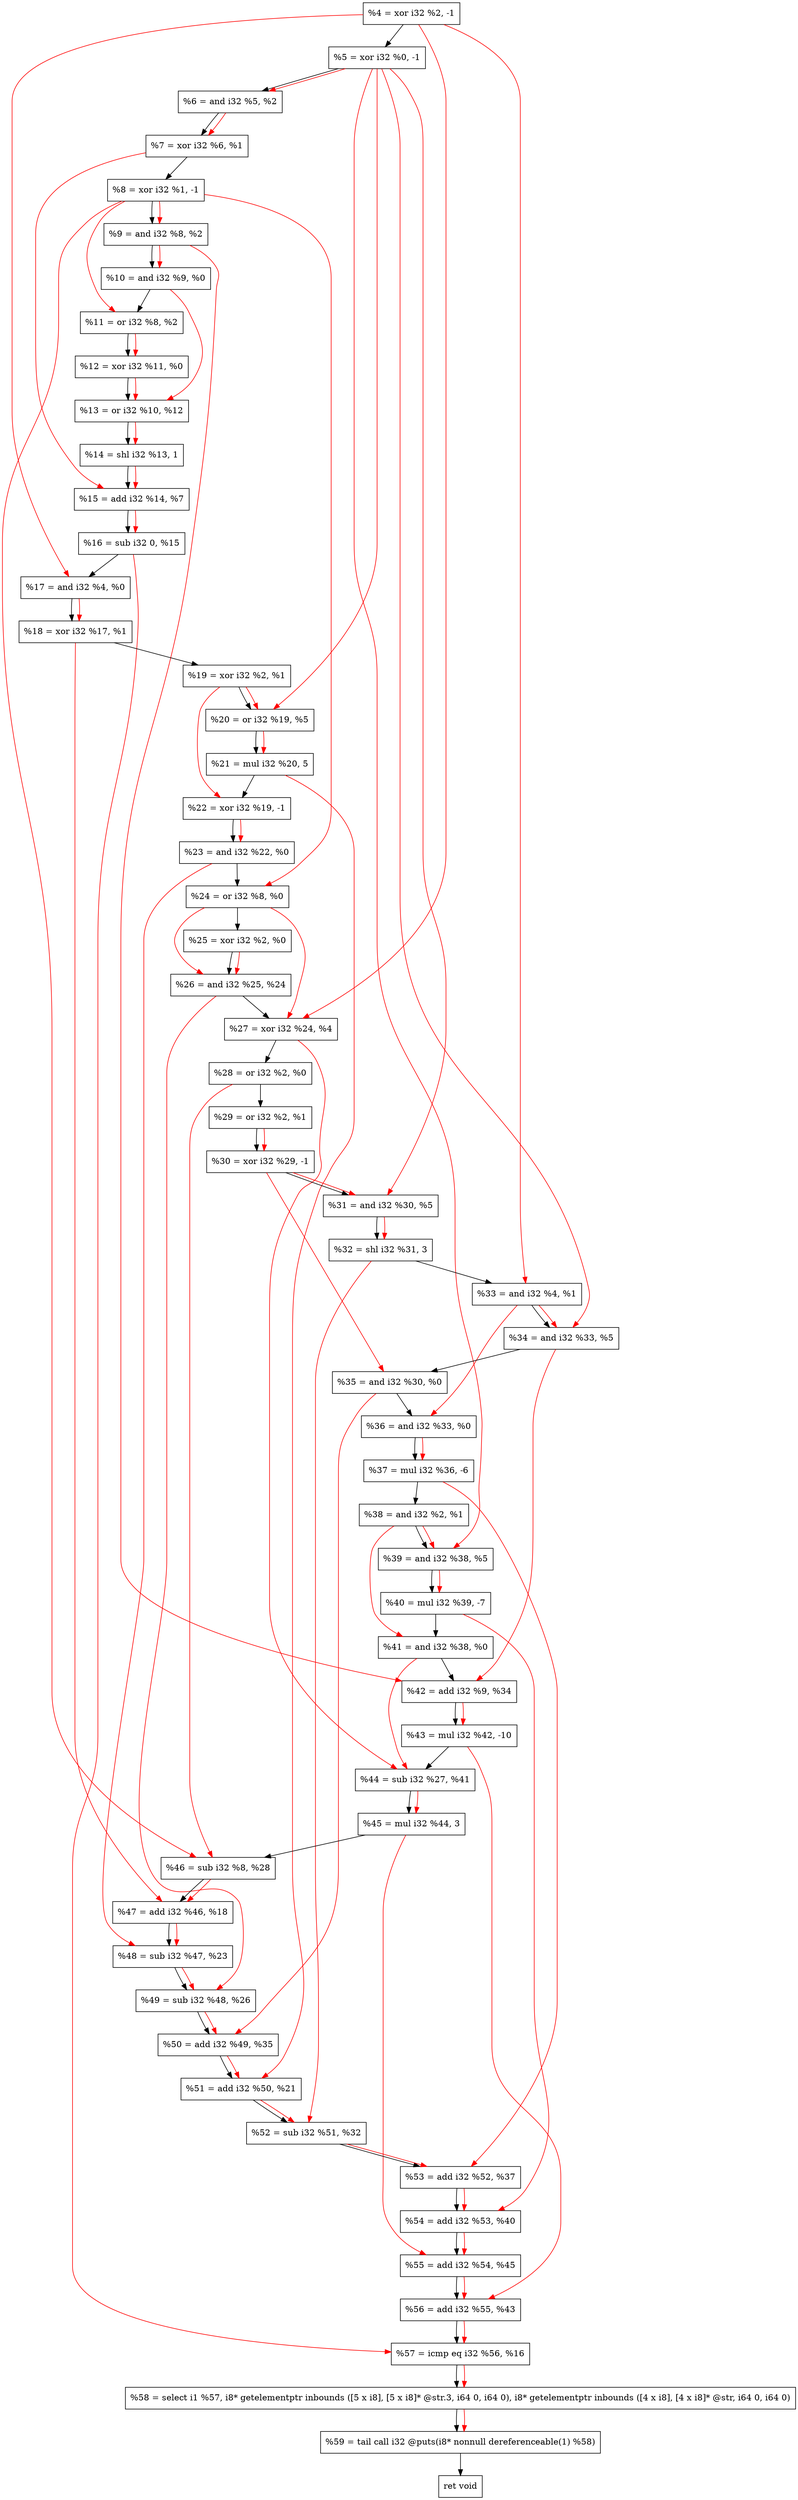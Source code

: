 digraph "DFG for'crackme' function" {
	Node0x13e2c90[shape=record, label="  %4 = xor i32 %2, -1"];
	Node0x13e2d50[shape=record, label="  %5 = xor i32 %0, -1"];
	Node0x13e2dc0[shape=record, label="  %6 = and i32 %5, %2"];
	Node0x13e2e30[shape=record, label="  %7 = xor i32 %6, %1"];
	Node0x13e2ea0[shape=record, label="  %8 = xor i32 %1, -1"];
	Node0x13e2f10[shape=record, label="  %9 = and i32 %8, %2"];
	Node0x13e2f80[shape=record, label="  %10 = and i32 %9, %0"];
	Node0x13e2ff0[shape=record, label="  %11 = or i32 %8, %2"];
	Node0x13e3060[shape=record, label="  %12 = xor i32 %11, %0"];
	Node0x13e30d0[shape=record, label="  %13 = or i32 %10, %12"];
	Node0x13e3140[shape=record, label="  %14 = shl i32 %13, 1"];
	Node0x13e31b0[shape=record, label="  %15 = add i32 %14, %7"];
	Node0x13e3250[shape=record, label="  %16 = sub i32 0, %15"];
	Node0x13e32c0[shape=record, label="  %17 = and i32 %4, %0"];
	Node0x13e3330[shape=record, label="  %18 = xor i32 %17, %1"];
	Node0x13e33a0[shape=record, label="  %19 = xor i32 %2, %1"];
	Node0x13e3410[shape=record, label="  %20 = or i32 %19, %5"];
	Node0x13e34b0[shape=record, label="  %21 = mul i32 %20, 5"];
	Node0x13e3520[shape=record, label="  %22 = xor i32 %19, -1"];
	Node0x13e3590[shape=record, label="  %23 = and i32 %22, %0"];
	Node0x13e3600[shape=record, label="  %24 = or i32 %8, %0"];
	Node0x13e3670[shape=record, label="  %25 = xor i32 %2, %0"];
	Node0x13e36e0[shape=record, label="  %26 = and i32 %25, %24"];
	Node0x13e3750[shape=record, label="  %27 = xor i32 %24, %4"];
	Node0x13e37c0[shape=record, label="  %28 = or i32 %2, %0"];
	Node0x13e3830[shape=record, label="  %29 = or i32 %2, %1"];
	Node0x13e38a0[shape=record, label="  %30 = xor i32 %29, -1"];
	Node0x13e3910[shape=record, label="  %31 = and i32 %30, %5"];
	Node0x13e39b0[shape=record, label="  %32 = shl i32 %31, 3"];
	Node0x13e3c30[shape=record, label="  %33 = and i32 %4, %1"];
	Node0x13e3ca0[shape=record, label="  %34 = and i32 %33, %5"];
	Node0x13e3d10[shape=record, label="  %35 = and i32 %30, %0"];
	Node0x13e3d80[shape=record, label="  %36 = and i32 %33, %0"];
	Node0x13e3e20[shape=record, label="  %37 = mul i32 %36, -6"];
	Node0x13e3e90[shape=record, label="  %38 = and i32 %2, %1"];
	Node0x13e3f00[shape=record, label="  %39 = and i32 %38, %5"];
	Node0x13e3fa0[shape=record, label="  %40 = mul i32 %39, -7"];
	Node0x13e4010[shape=record, label="  %41 = and i32 %38, %0"];
	Node0x13e4080[shape=record, label="  %42 = add i32 %9, %34"];
	Node0x13e4120[shape=record, label="  %43 = mul i32 %42, -10"];
	Node0x13e4190[shape=record, label="  %44 = sub i32 %27, %41"];
	Node0x13e4200[shape=record, label="  %45 = mul i32 %44, 3"];
	Node0x13e4270[shape=record, label="  %46 = sub i32 %8, %28"];
	Node0x13e42e0[shape=record, label="  %47 = add i32 %46, %18"];
	Node0x13e4350[shape=record, label="  %48 = sub i32 %47, %23"];
	Node0x13e43c0[shape=record, label="  %49 = sub i32 %48, %26"];
	Node0x13e4430[shape=record, label="  %50 = add i32 %49, %35"];
	Node0x13e44a0[shape=record, label="  %51 = add i32 %50, %21"];
	Node0x13e4510[shape=record, label="  %52 = sub i32 %51, %32"];
	Node0x13e4580[shape=record, label="  %53 = add i32 %52, %37"];
	Node0x13e45f0[shape=record, label="  %54 = add i32 %53, %40"];
	Node0x13e4660[shape=record, label="  %55 = add i32 %54, %45"];
	Node0x13e46d0[shape=record, label="  %56 = add i32 %55, %43"];
	Node0x13e4740[shape=record, label="  %57 = icmp eq i32 %56, %16"];
	Node0x1383268[shape=record, label="  %58 = select i1 %57, i8* getelementptr inbounds ([5 x i8], [5 x i8]* @str.3, i64 0, i64 0), i8* getelementptr inbounds ([4 x i8], [4 x i8]* @str, i64 0, i64 0)"];
	Node0x13e4be0[shape=record, label="  %59 = tail call i32 @puts(i8* nonnull dereferenceable(1) %58)"];
	Node0x13e4c30[shape=record, label="  ret void"];
	Node0x13e2c90 -> Node0x13e2d50;
	Node0x13e2d50 -> Node0x13e2dc0;
	Node0x13e2dc0 -> Node0x13e2e30;
	Node0x13e2e30 -> Node0x13e2ea0;
	Node0x13e2ea0 -> Node0x13e2f10;
	Node0x13e2f10 -> Node0x13e2f80;
	Node0x13e2f80 -> Node0x13e2ff0;
	Node0x13e2ff0 -> Node0x13e3060;
	Node0x13e3060 -> Node0x13e30d0;
	Node0x13e30d0 -> Node0x13e3140;
	Node0x13e3140 -> Node0x13e31b0;
	Node0x13e31b0 -> Node0x13e3250;
	Node0x13e3250 -> Node0x13e32c0;
	Node0x13e32c0 -> Node0x13e3330;
	Node0x13e3330 -> Node0x13e33a0;
	Node0x13e33a0 -> Node0x13e3410;
	Node0x13e3410 -> Node0x13e34b0;
	Node0x13e34b0 -> Node0x13e3520;
	Node0x13e3520 -> Node0x13e3590;
	Node0x13e3590 -> Node0x13e3600;
	Node0x13e3600 -> Node0x13e3670;
	Node0x13e3670 -> Node0x13e36e0;
	Node0x13e36e0 -> Node0x13e3750;
	Node0x13e3750 -> Node0x13e37c0;
	Node0x13e37c0 -> Node0x13e3830;
	Node0x13e3830 -> Node0x13e38a0;
	Node0x13e38a0 -> Node0x13e3910;
	Node0x13e3910 -> Node0x13e39b0;
	Node0x13e39b0 -> Node0x13e3c30;
	Node0x13e3c30 -> Node0x13e3ca0;
	Node0x13e3ca0 -> Node0x13e3d10;
	Node0x13e3d10 -> Node0x13e3d80;
	Node0x13e3d80 -> Node0x13e3e20;
	Node0x13e3e20 -> Node0x13e3e90;
	Node0x13e3e90 -> Node0x13e3f00;
	Node0x13e3f00 -> Node0x13e3fa0;
	Node0x13e3fa0 -> Node0x13e4010;
	Node0x13e4010 -> Node0x13e4080;
	Node0x13e4080 -> Node0x13e4120;
	Node0x13e4120 -> Node0x13e4190;
	Node0x13e4190 -> Node0x13e4200;
	Node0x13e4200 -> Node0x13e4270;
	Node0x13e4270 -> Node0x13e42e0;
	Node0x13e42e0 -> Node0x13e4350;
	Node0x13e4350 -> Node0x13e43c0;
	Node0x13e43c0 -> Node0x13e4430;
	Node0x13e4430 -> Node0x13e44a0;
	Node0x13e44a0 -> Node0x13e4510;
	Node0x13e4510 -> Node0x13e4580;
	Node0x13e4580 -> Node0x13e45f0;
	Node0x13e45f0 -> Node0x13e4660;
	Node0x13e4660 -> Node0x13e46d0;
	Node0x13e46d0 -> Node0x13e4740;
	Node0x13e4740 -> Node0x1383268;
	Node0x1383268 -> Node0x13e4be0;
	Node0x13e4be0 -> Node0x13e4c30;
edge [color=red]
	Node0x13e2d50 -> Node0x13e2dc0;
	Node0x13e2dc0 -> Node0x13e2e30;
	Node0x13e2ea0 -> Node0x13e2f10;
	Node0x13e2f10 -> Node0x13e2f80;
	Node0x13e2ea0 -> Node0x13e2ff0;
	Node0x13e2ff0 -> Node0x13e3060;
	Node0x13e2f80 -> Node0x13e30d0;
	Node0x13e3060 -> Node0x13e30d0;
	Node0x13e30d0 -> Node0x13e3140;
	Node0x13e3140 -> Node0x13e31b0;
	Node0x13e2e30 -> Node0x13e31b0;
	Node0x13e31b0 -> Node0x13e3250;
	Node0x13e2c90 -> Node0x13e32c0;
	Node0x13e32c0 -> Node0x13e3330;
	Node0x13e33a0 -> Node0x13e3410;
	Node0x13e2d50 -> Node0x13e3410;
	Node0x13e3410 -> Node0x13e34b0;
	Node0x13e33a0 -> Node0x13e3520;
	Node0x13e3520 -> Node0x13e3590;
	Node0x13e2ea0 -> Node0x13e3600;
	Node0x13e3670 -> Node0x13e36e0;
	Node0x13e3600 -> Node0x13e36e0;
	Node0x13e3600 -> Node0x13e3750;
	Node0x13e2c90 -> Node0x13e3750;
	Node0x13e3830 -> Node0x13e38a0;
	Node0x13e38a0 -> Node0x13e3910;
	Node0x13e2d50 -> Node0x13e3910;
	Node0x13e3910 -> Node0x13e39b0;
	Node0x13e2c90 -> Node0x13e3c30;
	Node0x13e3c30 -> Node0x13e3ca0;
	Node0x13e2d50 -> Node0x13e3ca0;
	Node0x13e38a0 -> Node0x13e3d10;
	Node0x13e3c30 -> Node0x13e3d80;
	Node0x13e3d80 -> Node0x13e3e20;
	Node0x13e3e90 -> Node0x13e3f00;
	Node0x13e2d50 -> Node0x13e3f00;
	Node0x13e3f00 -> Node0x13e3fa0;
	Node0x13e3e90 -> Node0x13e4010;
	Node0x13e2f10 -> Node0x13e4080;
	Node0x13e3ca0 -> Node0x13e4080;
	Node0x13e4080 -> Node0x13e4120;
	Node0x13e3750 -> Node0x13e4190;
	Node0x13e4010 -> Node0x13e4190;
	Node0x13e4190 -> Node0x13e4200;
	Node0x13e2ea0 -> Node0x13e4270;
	Node0x13e37c0 -> Node0x13e4270;
	Node0x13e4270 -> Node0x13e42e0;
	Node0x13e3330 -> Node0x13e42e0;
	Node0x13e42e0 -> Node0x13e4350;
	Node0x13e3590 -> Node0x13e4350;
	Node0x13e4350 -> Node0x13e43c0;
	Node0x13e36e0 -> Node0x13e43c0;
	Node0x13e43c0 -> Node0x13e4430;
	Node0x13e3d10 -> Node0x13e4430;
	Node0x13e4430 -> Node0x13e44a0;
	Node0x13e34b0 -> Node0x13e44a0;
	Node0x13e44a0 -> Node0x13e4510;
	Node0x13e39b0 -> Node0x13e4510;
	Node0x13e4510 -> Node0x13e4580;
	Node0x13e3e20 -> Node0x13e4580;
	Node0x13e4580 -> Node0x13e45f0;
	Node0x13e3fa0 -> Node0x13e45f0;
	Node0x13e45f0 -> Node0x13e4660;
	Node0x13e4200 -> Node0x13e4660;
	Node0x13e4660 -> Node0x13e46d0;
	Node0x13e4120 -> Node0x13e46d0;
	Node0x13e46d0 -> Node0x13e4740;
	Node0x13e3250 -> Node0x13e4740;
	Node0x13e4740 -> Node0x1383268;
	Node0x1383268 -> Node0x13e4be0;
}
